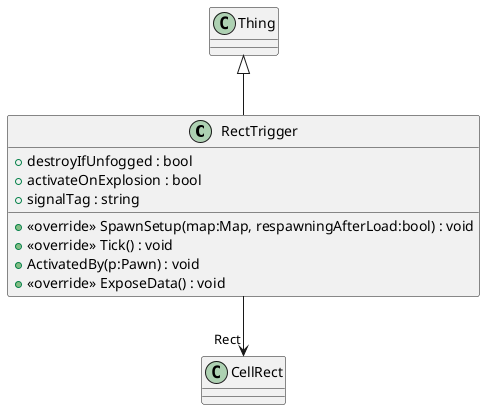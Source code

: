 @startuml
class RectTrigger {
    + destroyIfUnfogged : bool
    + activateOnExplosion : bool
    + signalTag : string
    + <<override>> SpawnSetup(map:Map, respawningAfterLoad:bool) : void
    + <<override>> Tick() : void
    + ActivatedBy(p:Pawn) : void
    + <<override>> ExposeData() : void
}
Thing <|-- RectTrigger
RectTrigger --> "Rect" CellRect
@enduml
